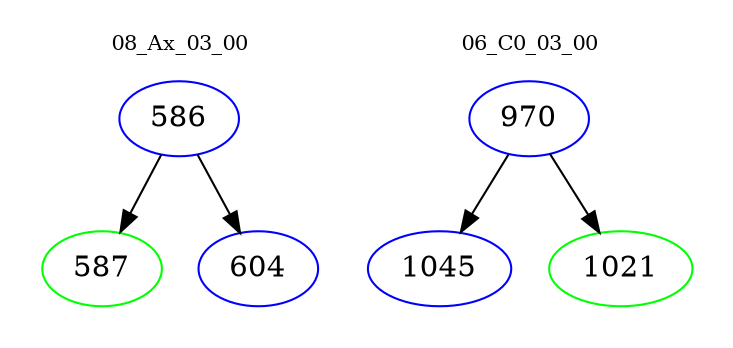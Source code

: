 digraph{
subgraph cluster_0 {
color = white
label = "08_Ax_03_00";
fontsize=10;
T0_586 [label="586", color="blue"]
T0_586 -> T0_587 [color="black"]
T0_587 [label="587", color="green"]
T0_586 -> T0_604 [color="black"]
T0_604 [label="604", color="blue"]
}
subgraph cluster_1 {
color = white
label = "06_C0_03_00";
fontsize=10;
T1_970 [label="970", color="blue"]
T1_970 -> T1_1045 [color="black"]
T1_1045 [label="1045", color="blue"]
T1_970 -> T1_1021 [color="black"]
T1_1021 [label="1021", color="green"]
}
}
